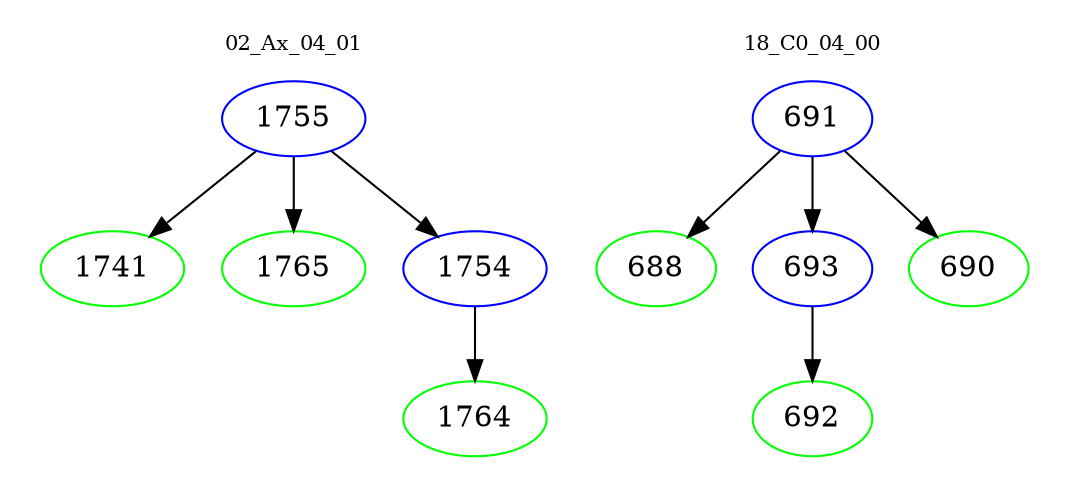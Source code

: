 digraph{
subgraph cluster_0 {
color = white
label = "02_Ax_04_01";
fontsize=10;
T0_1755 [label="1755", color="blue"]
T0_1755 -> T0_1741 [color="black"]
T0_1741 [label="1741", color="green"]
T0_1755 -> T0_1765 [color="black"]
T0_1765 [label="1765", color="green"]
T0_1755 -> T0_1754 [color="black"]
T0_1754 [label="1754", color="blue"]
T0_1754 -> T0_1764 [color="black"]
T0_1764 [label="1764", color="green"]
}
subgraph cluster_1 {
color = white
label = "18_C0_04_00";
fontsize=10;
T1_691 [label="691", color="blue"]
T1_691 -> T1_688 [color="black"]
T1_688 [label="688", color="green"]
T1_691 -> T1_693 [color="black"]
T1_693 [label="693", color="blue"]
T1_693 -> T1_692 [color="black"]
T1_692 [label="692", color="green"]
T1_691 -> T1_690 [color="black"]
T1_690 [label="690", color="green"]
}
}

